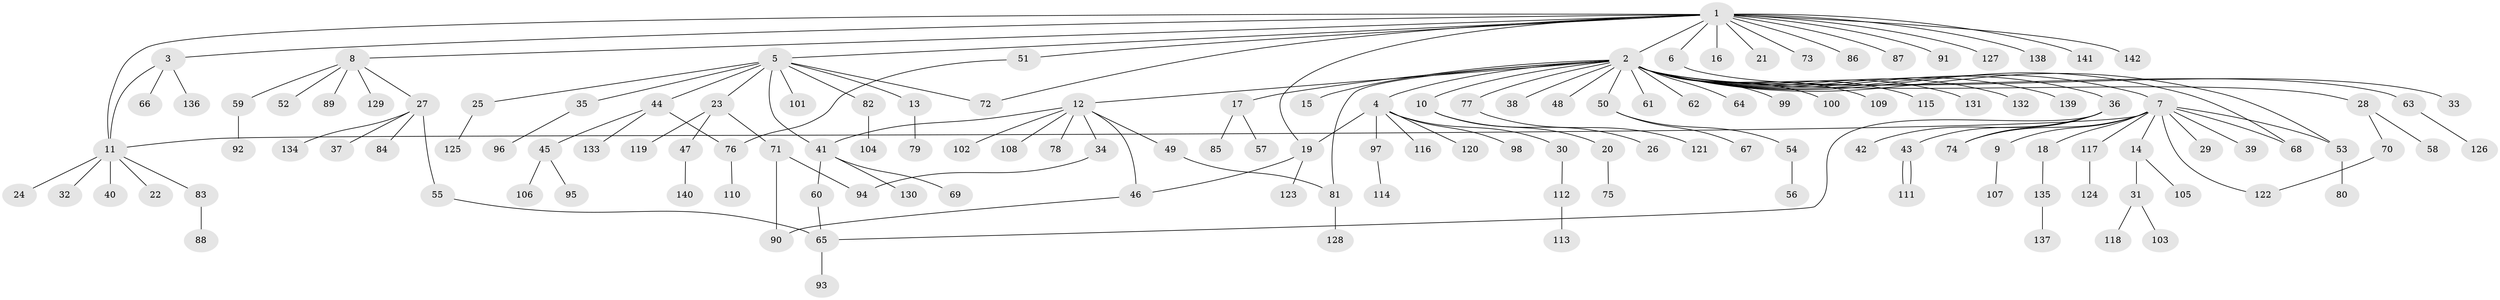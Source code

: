 // coarse degree distribution, {17: 0.009259259259259259, 25: 0.009259259259259259, 3: 0.09259259259259259, 7: 0.018518518518518517, 9: 0.009259259259259259, 1: 0.6574074074074074, 12: 0.009259259259259259, 5: 0.018518518518518517, 8: 0.009259259259259259, 2: 0.12037037037037036, 4: 0.046296296296296294}
// Generated by graph-tools (version 1.1) at 2025/41/03/06/25 10:41:50]
// undirected, 142 vertices, 158 edges
graph export_dot {
graph [start="1"]
  node [color=gray90,style=filled];
  1;
  2;
  3;
  4;
  5;
  6;
  7;
  8;
  9;
  10;
  11;
  12;
  13;
  14;
  15;
  16;
  17;
  18;
  19;
  20;
  21;
  22;
  23;
  24;
  25;
  26;
  27;
  28;
  29;
  30;
  31;
  32;
  33;
  34;
  35;
  36;
  37;
  38;
  39;
  40;
  41;
  42;
  43;
  44;
  45;
  46;
  47;
  48;
  49;
  50;
  51;
  52;
  53;
  54;
  55;
  56;
  57;
  58;
  59;
  60;
  61;
  62;
  63;
  64;
  65;
  66;
  67;
  68;
  69;
  70;
  71;
  72;
  73;
  74;
  75;
  76;
  77;
  78;
  79;
  80;
  81;
  82;
  83;
  84;
  85;
  86;
  87;
  88;
  89;
  90;
  91;
  92;
  93;
  94;
  95;
  96;
  97;
  98;
  99;
  100;
  101;
  102;
  103;
  104;
  105;
  106;
  107;
  108;
  109;
  110;
  111;
  112;
  113;
  114;
  115;
  116;
  117;
  118;
  119;
  120;
  121;
  122;
  123;
  124;
  125;
  126;
  127;
  128;
  129;
  130;
  131;
  132;
  133;
  134;
  135;
  136;
  137;
  138;
  139;
  140;
  141;
  142;
  1 -- 2;
  1 -- 3;
  1 -- 5;
  1 -- 6;
  1 -- 8;
  1 -- 11;
  1 -- 16;
  1 -- 19;
  1 -- 21;
  1 -- 51;
  1 -- 72;
  1 -- 73;
  1 -- 86;
  1 -- 87;
  1 -- 91;
  1 -- 127;
  1 -- 138;
  1 -- 141;
  1 -- 142;
  2 -- 4;
  2 -- 7;
  2 -- 10;
  2 -- 12;
  2 -- 15;
  2 -- 17;
  2 -- 28;
  2 -- 36;
  2 -- 38;
  2 -- 48;
  2 -- 50;
  2 -- 53;
  2 -- 61;
  2 -- 62;
  2 -- 63;
  2 -- 64;
  2 -- 68;
  2 -- 77;
  2 -- 81;
  2 -- 99;
  2 -- 100;
  2 -- 109;
  2 -- 115;
  2 -- 131;
  2 -- 132;
  2 -- 139;
  3 -- 11;
  3 -- 66;
  3 -- 136;
  4 -- 19;
  4 -- 30;
  4 -- 97;
  4 -- 98;
  4 -- 116;
  4 -- 120;
  5 -- 13;
  5 -- 23;
  5 -- 25;
  5 -- 35;
  5 -- 41;
  5 -- 44;
  5 -- 72;
  5 -- 82;
  5 -- 101;
  6 -- 33;
  7 -- 9;
  7 -- 11;
  7 -- 14;
  7 -- 18;
  7 -- 29;
  7 -- 39;
  7 -- 53;
  7 -- 68;
  7 -- 74;
  7 -- 117;
  7 -- 122;
  8 -- 27;
  8 -- 52;
  8 -- 59;
  8 -- 89;
  8 -- 129;
  9 -- 107;
  10 -- 20;
  10 -- 26;
  11 -- 22;
  11 -- 24;
  11 -- 32;
  11 -- 40;
  11 -- 83;
  12 -- 34;
  12 -- 41;
  12 -- 46;
  12 -- 49;
  12 -- 78;
  12 -- 102;
  12 -- 108;
  13 -- 79;
  14 -- 31;
  14 -- 105;
  17 -- 57;
  17 -- 85;
  18 -- 135;
  19 -- 46;
  19 -- 123;
  20 -- 75;
  23 -- 47;
  23 -- 71;
  23 -- 119;
  25 -- 125;
  27 -- 37;
  27 -- 55;
  27 -- 84;
  27 -- 134;
  28 -- 58;
  28 -- 70;
  30 -- 112;
  31 -- 103;
  31 -- 118;
  34 -- 94;
  35 -- 96;
  36 -- 42;
  36 -- 43;
  36 -- 65;
  36 -- 74;
  41 -- 60;
  41 -- 69;
  41 -- 130;
  43 -- 111;
  43 -- 111;
  44 -- 45;
  44 -- 76;
  44 -- 133;
  45 -- 95;
  45 -- 106;
  46 -- 90;
  47 -- 140;
  49 -- 81;
  50 -- 54;
  50 -- 67;
  51 -- 76;
  53 -- 80;
  54 -- 56;
  55 -- 65;
  59 -- 92;
  60 -- 65;
  63 -- 126;
  65 -- 93;
  70 -- 122;
  71 -- 90;
  71 -- 94;
  76 -- 110;
  77 -- 121;
  81 -- 128;
  82 -- 104;
  83 -- 88;
  97 -- 114;
  112 -- 113;
  117 -- 124;
  135 -- 137;
}
